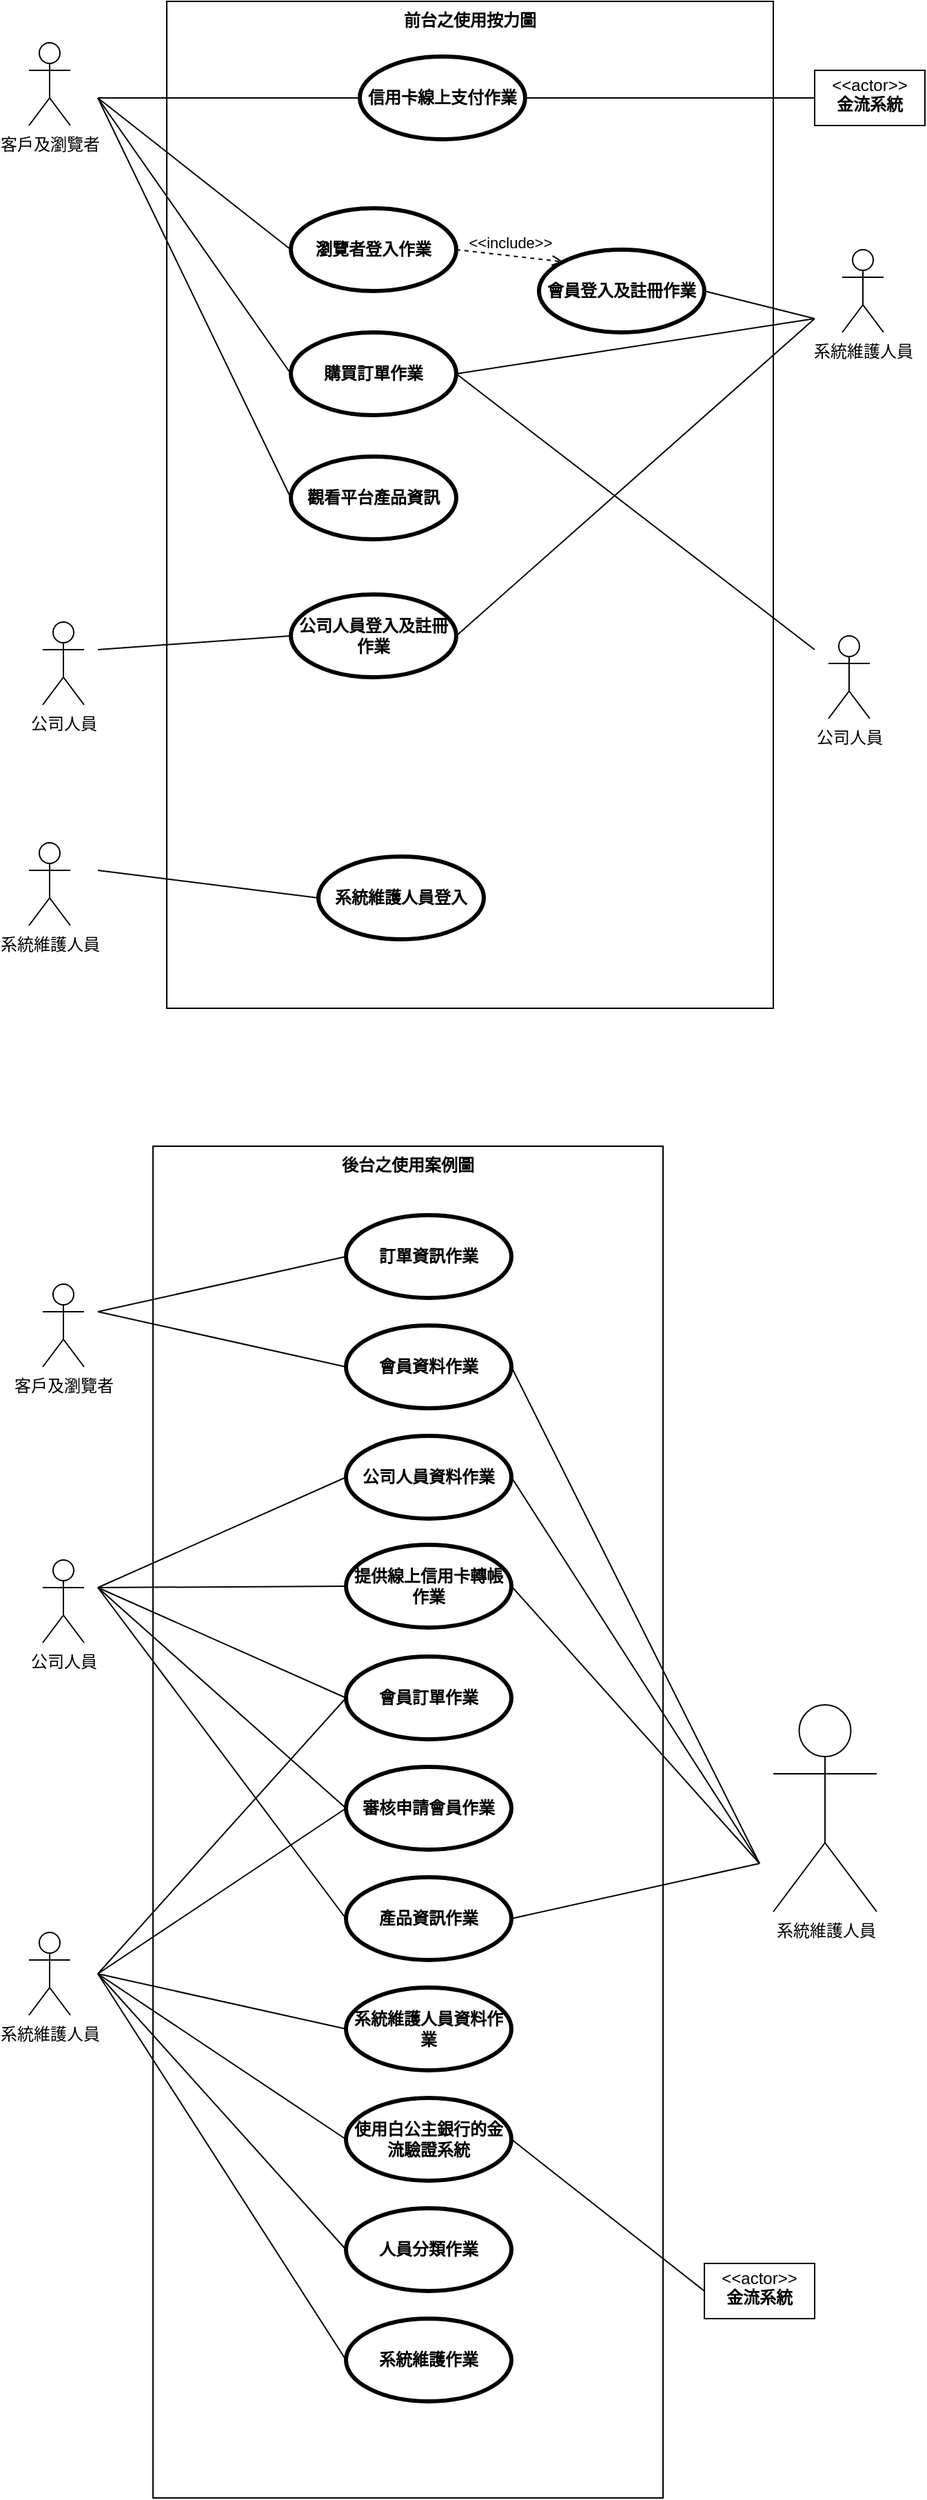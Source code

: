 <mxfile version="17.4.5" type="device" pages="3"><diagram id="V7DGzK6TTjDBdNX_tZ4m" name="(b) 小題"><mxGraphModel dx="1422" dy="794" grid="1" gridSize="10" guides="1" tooltips="1" connect="1" arrows="1" fold="1" page="1" pageScale="1" pageWidth="827" pageHeight="1169" math="0" shadow="0"><root><mxCell id="0"/><mxCell id="1" parent="0"/><mxCell id="CD5e-Ixnv67uWdpKU6S7-69" value="後台之使用案例圖" style="shape=rect;html=1;verticalAlign=top;fontStyle=1;whiteSpace=wrap;align=center;" parent="1" vertex="1"><mxGeometry x="160" y="880" width="370" height="980" as="geometry"/></mxCell><mxCell id="CD5e-Ixnv67uWdpKU6S7-31" value="前台之使用按力圖" style="shape=rect;html=1;verticalAlign=top;fontStyle=1;whiteSpace=wrap;align=center;" parent="1" vertex="1"><mxGeometry x="170" y="50" width="440" height="730" as="geometry"/></mxCell><mxCell id="CD5e-Ixnv67uWdpKU6S7-1" value="客戶及瀏覽者" style="shape=umlActor;html=1;verticalLabelPosition=bottom;verticalAlign=top;align=center;" parent="1" vertex="1"><mxGeometry x="70" y="80" width="30" height="60" as="geometry"/></mxCell><mxCell id="CD5e-Ixnv67uWdpKU6S7-3" value="公司人員" style="shape=umlActor;html=1;verticalLabelPosition=bottom;verticalAlign=top;align=center;" parent="1" vertex="1"><mxGeometry x="80" y="500" width="30" height="60" as="geometry"/></mxCell><mxCell id="CD5e-Ixnv67uWdpKU6S7-4" value="系統維護人員" style="shape=umlActor;html=1;verticalLabelPosition=bottom;verticalAlign=top;align=center;" parent="1" vertex="1"><mxGeometry x="70" y="660" width="30" height="60" as="geometry"/></mxCell><mxCell id="CD5e-Ixnv67uWdpKU6S7-6" value="瀏覽者登入作業" style="shape=ellipse;html=1;strokeWidth=3;fontStyle=1;whiteSpace=wrap;align=center;perimeter=ellipsePerimeter;" parent="1" vertex="1"><mxGeometry x="260" y="200" width="120" height="60" as="geometry"/></mxCell><mxCell id="CD5e-Ixnv67uWdpKU6S7-9" value="會員登入及註冊作業" style="shape=ellipse;html=1;strokeWidth=3;fontStyle=1;whiteSpace=wrap;align=center;perimeter=ellipsePerimeter;" parent="1" vertex="1"><mxGeometry x="440" y="230" width="120" height="60" as="geometry"/></mxCell><mxCell id="CD5e-Ixnv67uWdpKU6S7-10" value="觀看平台產品資訊" style="shape=ellipse;html=1;strokeWidth=3;fontStyle=1;whiteSpace=wrap;align=center;perimeter=ellipsePerimeter;" parent="1" vertex="1"><mxGeometry x="260" y="380" width="120" height="60" as="geometry"/></mxCell><mxCell id="CD5e-Ixnv67uWdpKU6S7-11" value="購買訂單作業" style="shape=ellipse;html=1;strokeWidth=3;fontStyle=1;whiteSpace=wrap;align=center;perimeter=ellipsePerimeter;" parent="1" vertex="1"><mxGeometry x="260" y="290" width="120" height="60" as="geometry"/></mxCell><mxCell id="CD5e-Ixnv67uWdpKU6S7-12" value="信用卡線上支付作業" style="shape=ellipse;html=1;strokeWidth=3;fontStyle=1;whiteSpace=wrap;align=center;perimeter=ellipsePerimeter;" parent="1" vertex="1"><mxGeometry x="310" y="90" width="120" height="60" as="geometry"/></mxCell><mxCell id="CD5e-Ixnv67uWdpKU6S7-13" value="公司人員登入及註冊作業" style="shape=ellipse;html=1;strokeWidth=3;fontStyle=1;whiteSpace=wrap;align=center;perimeter=ellipsePerimeter;" parent="1" vertex="1"><mxGeometry x="260" y="480" width="120" height="60" as="geometry"/></mxCell><mxCell id="CD5e-Ixnv67uWdpKU6S7-14" value="系統維護人員登入" style="shape=ellipse;html=1;strokeWidth=3;fontStyle=1;whiteSpace=wrap;align=center;perimeter=ellipsePerimeter;" parent="1" vertex="1"><mxGeometry x="280" y="670" width="120" height="60" as="geometry"/></mxCell><mxCell id="CD5e-Ixnv67uWdpKU6S7-15" value="系統維護人員" style="shape=umlActor;html=1;verticalLabelPosition=bottom;verticalAlign=top;align=center;" parent="1" vertex="1"><mxGeometry x="660" y="230" width="30" height="60" as="geometry"/></mxCell><mxCell id="CD5e-Ixnv67uWdpKU6S7-16" value="&lt;p style=&quot;margin: 0px ; margin-top: 4px ; text-align: center&quot;&gt;&amp;lt;&amp;lt;actor&amp;gt;&amp;gt;&lt;br&gt;&lt;b&gt;金流系統&lt;/b&gt;&lt;/p&gt;" style="shape=rect;html=1;overflow=fill;html=1;whiteSpace=wrap;align=center;" parent="1" vertex="1"><mxGeometry x="640" y="100" width="80" height="40" as="geometry"/></mxCell><mxCell id="CD5e-Ixnv67uWdpKU6S7-17" value="" style="edgeStyle=none;html=1;endArrow=none;verticalAlign=bottom;rounded=0;entryX=0;entryY=0.5;entryDx=0;entryDy=0;" parent="1" target="CD5e-Ixnv67uWdpKU6S7-12" edge="1"><mxGeometry width="160" relative="1" as="geometry"><mxPoint x="120" y="120" as="sourcePoint"/><mxPoint x="650" y="330" as="targetPoint"/></mxGeometry></mxCell><mxCell id="CD5e-Ixnv67uWdpKU6S7-18" value="" style="edgeStyle=none;html=1;endArrow=none;verticalAlign=bottom;rounded=0;entryX=0;entryY=0.5;entryDx=0;entryDy=0;" parent="1" target="CD5e-Ixnv67uWdpKU6S7-6" edge="1"><mxGeometry width="160" relative="1" as="geometry"><mxPoint x="120" y="120" as="sourcePoint"/><mxPoint x="650" y="430" as="targetPoint"/></mxGeometry></mxCell><mxCell id="CD5e-Ixnv67uWdpKU6S7-19" value="&amp;lt;&amp;lt;include&amp;gt;&amp;gt;" style="edgeStyle=none;html=1;endArrow=open;verticalAlign=bottom;dashed=1;labelBackgroundColor=none;rounded=0;exitX=1;exitY=0.5;exitDx=0;exitDy=0;entryX=0;entryY=0;entryDx=0;entryDy=0;" parent="1" source="CD5e-Ixnv67uWdpKU6S7-6" target="CD5e-Ixnv67uWdpKU6S7-9" edge="1"><mxGeometry width="160" relative="1" as="geometry"><mxPoint x="490" y="430" as="sourcePoint"/><mxPoint x="650" y="430" as="targetPoint"/></mxGeometry></mxCell><mxCell id="CD5e-Ixnv67uWdpKU6S7-20" value="" style="edgeStyle=none;html=1;endArrow=none;verticalAlign=bottom;rounded=0;entryX=0;entryY=0.5;entryDx=0;entryDy=0;" parent="1" target="CD5e-Ixnv67uWdpKU6S7-11" edge="1"><mxGeometry width="160" relative="1" as="geometry"><mxPoint x="120" y="120" as="sourcePoint"/><mxPoint x="650" y="430" as="targetPoint"/></mxGeometry></mxCell><mxCell id="CD5e-Ixnv67uWdpKU6S7-21" value="" style="edgeStyle=none;html=1;endArrow=none;verticalAlign=bottom;rounded=0;entryX=0;entryY=0.5;entryDx=0;entryDy=0;" parent="1" target="CD5e-Ixnv67uWdpKU6S7-10" edge="1"><mxGeometry width="160" relative="1" as="geometry"><mxPoint x="120" y="120" as="sourcePoint"/><mxPoint x="650" y="430" as="targetPoint"/></mxGeometry></mxCell><mxCell id="CD5e-Ixnv67uWdpKU6S7-22" value="公司人員" style="shape=umlActor;html=1;verticalLabelPosition=bottom;verticalAlign=top;align=center;" parent="1" vertex="1"><mxGeometry x="650" y="510" width="30" height="60" as="geometry"/></mxCell><mxCell id="CD5e-Ixnv67uWdpKU6S7-25" value="" style="edgeStyle=none;html=1;endArrow=none;verticalAlign=bottom;rounded=0;exitX=1;exitY=0.5;exitDx=0;exitDy=0;entryX=0;entryY=0.5;entryDx=0;entryDy=0;" parent="1" source="CD5e-Ixnv67uWdpKU6S7-12" target="CD5e-Ixnv67uWdpKU6S7-16" edge="1"><mxGeometry width="160" relative="1" as="geometry"><mxPoint x="490" y="430" as="sourcePoint"/><mxPoint x="650" y="430" as="targetPoint"/></mxGeometry></mxCell><mxCell id="CD5e-Ixnv67uWdpKU6S7-26" value="" style="edgeStyle=none;html=1;endArrow=none;verticalAlign=bottom;rounded=0;entryX=0;entryY=0.5;entryDx=0;entryDy=0;" parent="1" target="CD5e-Ixnv67uWdpKU6S7-13" edge="1"><mxGeometry width="160" relative="1" as="geometry"><mxPoint x="120" y="520" as="sourcePoint"/><mxPoint x="650" y="430" as="targetPoint"/></mxGeometry></mxCell><mxCell id="CD5e-Ixnv67uWdpKU6S7-27" value="" style="edgeStyle=none;html=1;endArrow=none;verticalAlign=bottom;rounded=0;exitX=1;exitY=0.5;exitDx=0;exitDy=0;" parent="1" source="CD5e-Ixnv67uWdpKU6S7-13" edge="1"><mxGeometry width="160" relative="1" as="geometry"><mxPoint x="490" y="430" as="sourcePoint"/><mxPoint x="640" y="280" as="targetPoint"/></mxGeometry></mxCell><mxCell id="CD5e-Ixnv67uWdpKU6S7-29" value="" style="edgeStyle=none;html=1;endArrow=none;verticalAlign=bottom;rounded=0;entryX=0;entryY=0.5;entryDx=0;entryDy=0;" parent="1" target="CD5e-Ixnv67uWdpKU6S7-14" edge="1"><mxGeometry width="160" relative="1" as="geometry"><mxPoint x="120" y="680" as="sourcePoint"/><mxPoint x="650" y="430" as="targetPoint"/></mxGeometry></mxCell><mxCell id="CD5e-Ixnv67uWdpKU6S7-30" value="" style="edgeStyle=none;html=1;endArrow=none;verticalAlign=bottom;rounded=0;exitX=1;exitY=0.5;exitDx=0;exitDy=0;" parent="1" source="CD5e-Ixnv67uWdpKU6S7-9" edge="1"><mxGeometry width="160" relative="1" as="geometry"><mxPoint x="490" y="430" as="sourcePoint"/><mxPoint x="640" y="280" as="targetPoint"/></mxGeometry></mxCell><mxCell id="CD5e-Ixnv67uWdpKU6S7-32" value="" style="edgeStyle=none;html=1;endArrow=none;verticalAlign=bottom;rounded=0;exitX=1;exitY=0.5;exitDx=0;exitDy=0;" parent="1" source="CD5e-Ixnv67uWdpKU6S7-11" edge="1"><mxGeometry width="160" relative="1" as="geometry"><mxPoint x="490" y="530" as="sourcePoint"/><mxPoint x="640" y="520" as="targetPoint"/></mxGeometry></mxCell><mxCell id="CD5e-Ixnv67uWdpKU6S7-33" value="" style="edgeStyle=none;html=1;endArrow=none;verticalAlign=bottom;rounded=0;exitX=1;exitY=0.5;exitDx=0;exitDy=0;" parent="1" source="CD5e-Ixnv67uWdpKU6S7-11" edge="1"><mxGeometry width="160" relative="1" as="geometry"><mxPoint x="490" y="530" as="sourcePoint"/><mxPoint x="640" y="280" as="targetPoint"/></mxGeometry></mxCell><mxCell id="CD5e-Ixnv67uWdpKU6S7-34" value="會員資料作業" style="shape=ellipse;html=1;strokeWidth=3;fontStyle=1;whiteSpace=wrap;align=center;perimeter=ellipsePerimeter;" parent="1" vertex="1"><mxGeometry x="300" y="1010" width="120" height="60" as="geometry"/></mxCell><mxCell id="CD5e-Ixnv67uWdpKU6S7-35" value="公司人員資料作業" style="shape=ellipse;html=1;strokeWidth=3;fontStyle=1;whiteSpace=wrap;align=center;perimeter=ellipsePerimeter;" parent="1" vertex="1"><mxGeometry x="300" y="1090" width="120" height="60" as="geometry"/></mxCell><mxCell id="CD5e-Ixnv67uWdpKU6S7-36" value="審核申請會員作業" style="shape=ellipse;html=1;strokeWidth=3;fontStyle=1;whiteSpace=wrap;align=center;perimeter=ellipsePerimeter;" parent="1" vertex="1"><mxGeometry x="300" y="1330" width="120" height="60" as="geometry"/></mxCell><mxCell id="CD5e-Ixnv67uWdpKU6S7-37" value="訂單資訊作業" style="shape=ellipse;html=1;strokeWidth=3;fontStyle=1;whiteSpace=wrap;align=center;perimeter=ellipsePerimeter;" parent="1" vertex="1"><mxGeometry x="300" y="930" width="120" height="60" as="geometry"/></mxCell><mxCell id="CD5e-Ixnv67uWdpKU6S7-38" value="提供線上信用卡轉帳作業" style="shape=ellipse;html=1;strokeWidth=3;fontStyle=1;whiteSpace=wrap;align=center;perimeter=ellipsePerimeter;" parent="1" vertex="1"><mxGeometry x="300" y="1169" width="120" height="60" as="geometry"/></mxCell><mxCell id="CD5e-Ixnv67uWdpKU6S7-39" value="產品資訊作業" style="shape=ellipse;html=1;strokeWidth=3;fontStyle=1;whiteSpace=wrap;align=center;perimeter=ellipsePerimeter;" parent="1" vertex="1"><mxGeometry x="300" y="1410" width="120" height="60" as="geometry"/></mxCell><mxCell id="CD5e-Ixnv67uWdpKU6S7-40" value="系統維護人員資料作業" style="shape=ellipse;html=1;strokeWidth=3;fontStyle=1;whiteSpace=wrap;align=center;perimeter=ellipsePerimeter;" parent="1" vertex="1"><mxGeometry x="300" y="1490" width="120" height="60" as="geometry"/></mxCell><mxCell id="CD5e-Ixnv67uWdpKU6S7-41" value="會員訂單作業" style="shape=ellipse;html=1;strokeWidth=3;fontStyle=1;whiteSpace=wrap;align=center;perimeter=ellipsePerimeter;" parent="1" vertex="1"><mxGeometry x="300" y="1250" width="120" height="60" as="geometry"/></mxCell><mxCell id="CD5e-Ixnv67uWdpKU6S7-42" value="系統維護作業" style="shape=ellipse;html=1;strokeWidth=3;fontStyle=1;whiteSpace=wrap;align=center;perimeter=ellipsePerimeter;" parent="1" vertex="1"><mxGeometry x="300" y="1730" width="120" height="60" as="geometry"/></mxCell><mxCell id="CD5e-Ixnv67uWdpKU6S7-43" value="人員分類作業" style="shape=ellipse;html=1;strokeWidth=3;fontStyle=1;whiteSpace=wrap;align=center;perimeter=ellipsePerimeter;" parent="1" vertex="1"><mxGeometry x="300" y="1650" width="120" height="60" as="geometry"/></mxCell><mxCell id="CD5e-Ixnv67uWdpKU6S7-44" value="使用白公主銀行的金流驗證系統" style="shape=ellipse;html=1;strokeWidth=3;fontStyle=1;whiteSpace=wrap;align=center;perimeter=ellipsePerimeter;" parent="1" vertex="1"><mxGeometry x="300" y="1570" width="120" height="60" as="geometry"/></mxCell><mxCell id="CD5e-Ixnv67uWdpKU6S7-45" value="客戶及瀏覽者" style="shape=umlActor;html=1;verticalLabelPosition=bottom;verticalAlign=top;align=center;" parent="1" vertex="1"><mxGeometry x="80" y="980" width="30" height="60" as="geometry"/></mxCell><mxCell id="CD5e-Ixnv67uWdpKU6S7-46" value="公司人員" style="shape=umlActor;html=1;verticalLabelPosition=bottom;verticalAlign=top;align=center;" parent="1" vertex="1"><mxGeometry x="80" y="1180" width="30" height="60" as="geometry"/></mxCell><mxCell id="CD5e-Ixnv67uWdpKU6S7-47" value="系統維護人員" style="shape=umlActor;html=1;verticalLabelPosition=bottom;verticalAlign=top;align=center;" parent="1" vertex="1"><mxGeometry x="70" y="1450" width="30" height="60" as="geometry"/></mxCell><mxCell id="CD5e-Ixnv67uWdpKU6S7-49" value="系統維護人員" style="shape=umlActor;html=1;verticalLabelPosition=bottom;verticalAlign=top;align=center;" parent="1" vertex="1"><mxGeometry x="610" y="1285" width="75" height="150" as="geometry"/></mxCell><mxCell id="CD5e-Ixnv67uWdpKU6S7-50" value="&lt;p style=&quot;margin: 0px ; margin-top: 4px ; text-align: center&quot;&gt;&amp;lt;&amp;lt;actor&amp;gt;&amp;gt;&lt;br&gt;&lt;b&gt;金流系統&lt;/b&gt;&lt;/p&gt;" style="shape=rect;html=1;overflow=fill;html=1;whiteSpace=wrap;align=center;" parent="1" vertex="1"><mxGeometry x="560" y="1690" width="80" height="40" as="geometry"/></mxCell><mxCell id="CD5e-Ixnv67uWdpKU6S7-51" value="" style="edgeStyle=none;html=1;endArrow=none;verticalAlign=bottom;rounded=0;entryX=0;entryY=0.5;entryDx=0;entryDy=0;" parent="1" target="CD5e-Ixnv67uWdpKU6S7-42" edge="1"><mxGeometry width="160" relative="1" as="geometry"><mxPoint x="120" y="1480" as="sourcePoint"/><mxPoint x="430" y="1430" as="targetPoint"/></mxGeometry></mxCell><mxCell id="CD5e-Ixnv67uWdpKU6S7-52" value="" style="edgeStyle=none;html=1;endArrow=none;verticalAlign=bottom;rounded=0;exitX=1;exitY=0.5;exitDx=0;exitDy=0;entryX=0;entryY=0.5;entryDx=0;entryDy=0;" parent="1" source="CD5e-Ixnv67uWdpKU6S7-44" target="CD5e-Ixnv67uWdpKU6S7-50" edge="1"><mxGeometry width="160" relative="1" as="geometry"><mxPoint x="270" y="1430" as="sourcePoint"/><mxPoint x="430" y="1430" as="targetPoint"/></mxGeometry></mxCell><mxCell id="CD5e-Ixnv67uWdpKU6S7-53" value="" style="edgeStyle=none;html=1;endArrow=none;verticalAlign=bottom;rounded=0;entryX=0;entryY=0.5;entryDx=0;entryDy=0;" parent="1" target="CD5e-Ixnv67uWdpKU6S7-43" edge="1"><mxGeometry width="160" relative="1" as="geometry"><mxPoint x="120" y="1480" as="sourcePoint"/><mxPoint x="430" y="1430" as="targetPoint"/></mxGeometry></mxCell><mxCell id="CD5e-Ixnv67uWdpKU6S7-54" value="" style="edgeStyle=none;html=1;endArrow=none;verticalAlign=bottom;rounded=0;entryX=0;entryY=0.5;entryDx=0;entryDy=0;" parent="1" target="CD5e-Ixnv67uWdpKU6S7-44" edge="1"><mxGeometry width="160" relative="1" as="geometry"><mxPoint x="120" y="1480" as="sourcePoint"/><mxPoint x="430" y="1430" as="targetPoint"/></mxGeometry></mxCell><mxCell id="CD5e-Ixnv67uWdpKU6S7-55" value="" style="edgeStyle=none;html=1;endArrow=none;verticalAlign=bottom;rounded=0;entryX=0;entryY=0.5;entryDx=0;entryDy=0;" parent="1" target="CD5e-Ixnv67uWdpKU6S7-40" edge="1"><mxGeometry width="160" relative="1" as="geometry"><mxPoint x="120" y="1480" as="sourcePoint"/><mxPoint x="430" y="1430" as="targetPoint"/></mxGeometry></mxCell><mxCell id="CD5e-Ixnv67uWdpKU6S7-56" value="" style="edgeStyle=none;html=1;endArrow=none;verticalAlign=bottom;rounded=0;entryX=0;entryY=0.5;entryDx=0;entryDy=0;" parent="1" target="CD5e-Ixnv67uWdpKU6S7-39" edge="1"><mxGeometry width="160" relative="1" as="geometry"><mxPoint x="120" y="1200" as="sourcePoint"/><mxPoint x="430" y="1330" as="targetPoint"/></mxGeometry></mxCell><mxCell id="CD5e-Ixnv67uWdpKU6S7-57" value="" style="edgeStyle=none;html=1;endArrow=none;verticalAlign=bottom;rounded=0;exitX=1;exitY=0.5;exitDx=0;exitDy=0;" parent="1" source="CD5e-Ixnv67uWdpKU6S7-39" edge="1"><mxGeometry width="160" relative="1" as="geometry"><mxPoint x="270" y="1330" as="sourcePoint"/><mxPoint x="600" y="1400" as="targetPoint"/></mxGeometry></mxCell><mxCell id="CD5e-Ixnv67uWdpKU6S7-58" value="" style="edgeStyle=none;html=1;endArrow=none;verticalAlign=bottom;rounded=0;entryX=0;entryY=0.5;entryDx=0;entryDy=0;" parent="1" target="CD5e-Ixnv67uWdpKU6S7-37" edge="1"><mxGeometry width="160" relative="1" as="geometry"><mxPoint x="120" y="1000" as="sourcePoint"/><mxPoint x="430" y="1230" as="targetPoint"/></mxGeometry></mxCell><mxCell id="CD5e-Ixnv67uWdpKU6S7-59" value="" style="edgeStyle=none;html=1;endArrow=none;verticalAlign=bottom;rounded=0;entryX=0;entryY=0.5;entryDx=0;entryDy=0;" parent="1" target="CD5e-Ixnv67uWdpKU6S7-34" edge="1"><mxGeometry width="160" relative="1" as="geometry"><mxPoint x="120" y="1000" as="sourcePoint"/><mxPoint x="430" y="1230" as="targetPoint"/></mxGeometry></mxCell><mxCell id="CD5e-Ixnv67uWdpKU6S7-60" value="" style="edgeStyle=none;html=1;endArrow=none;verticalAlign=bottom;rounded=0;exitX=1;exitY=0.5;exitDx=0;exitDy=0;" parent="1" source="CD5e-Ixnv67uWdpKU6S7-34" edge="1"><mxGeometry width="160" relative="1" as="geometry"><mxPoint x="270" y="1230" as="sourcePoint"/><mxPoint x="600" y="1400" as="targetPoint"/></mxGeometry></mxCell><mxCell id="CD5e-Ixnv67uWdpKU6S7-61" value="" style="edgeStyle=none;html=1;endArrow=none;verticalAlign=bottom;rounded=0;entryX=0;entryY=0.5;entryDx=0;entryDy=0;" parent="1" target="CD5e-Ixnv67uWdpKU6S7-35" edge="1"><mxGeometry width="160" relative="1" as="geometry"><mxPoint x="120" y="1200" as="sourcePoint"/><mxPoint x="430" y="1230" as="targetPoint"/></mxGeometry></mxCell><mxCell id="CD5e-Ixnv67uWdpKU6S7-62" value="" style="edgeStyle=none;html=1;endArrow=none;verticalAlign=bottom;rounded=0;exitX=1;exitY=0.5;exitDx=0;exitDy=0;" parent="1" source="CD5e-Ixnv67uWdpKU6S7-35" edge="1"><mxGeometry width="160" relative="1" as="geometry"><mxPoint x="270" y="1230" as="sourcePoint"/><mxPoint x="600" y="1400" as="targetPoint"/></mxGeometry></mxCell><mxCell id="CD5e-Ixnv67uWdpKU6S7-63" value="" style="edgeStyle=none;html=1;endArrow=none;verticalAlign=bottom;rounded=0;entryX=0;entryY=0.5;entryDx=0;entryDy=0;" parent="1" target="CD5e-Ixnv67uWdpKU6S7-38" edge="1"><mxGeometry width="160" relative="1" as="geometry"><mxPoint x="120" y="1200" as="sourcePoint"/><mxPoint x="430" y="1330" as="targetPoint"/></mxGeometry></mxCell><mxCell id="CD5e-Ixnv67uWdpKU6S7-64" value="" style="edgeStyle=none;html=1;endArrow=none;verticalAlign=bottom;rounded=0;exitX=1;exitY=0.5;exitDx=0;exitDy=0;" parent="1" source="CD5e-Ixnv67uWdpKU6S7-38" edge="1"><mxGeometry width="160" relative="1" as="geometry"><mxPoint x="270" y="1330" as="sourcePoint"/><mxPoint x="600" y="1400" as="targetPoint"/></mxGeometry></mxCell><mxCell id="CD5e-Ixnv67uWdpKU6S7-65" value="" style="edgeStyle=none;html=1;endArrow=none;verticalAlign=bottom;rounded=0;entryX=0;entryY=0.5;entryDx=0;entryDy=0;" parent="1" target="CD5e-Ixnv67uWdpKU6S7-41" edge="1"><mxGeometry width="160" relative="1" as="geometry"><mxPoint x="120" y="1200" as="sourcePoint"/><mxPoint x="430" y="1330" as="targetPoint"/></mxGeometry></mxCell><mxCell id="CD5e-Ixnv67uWdpKU6S7-66" value="" style="edgeStyle=none;html=1;endArrow=none;verticalAlign=bottom;rounded=0;exitX=0;exitY=0.5;exitDx=0;exitDy=0;" parent="1" source="CD5e-Ixnv67uWdpKU6S7-41" edge="1"><mxGeometry width="160" relative="1" as="geometry"><mxPoint x="270" y="1330" as="sourcePoint"/><mxPoint x="120" y="1480" as="targetPoint"/></mxGeometry></mxCell><mxCell id="CD5e-Ixnv67uWdpKU6S7-67" value="" style="edgeStyle=none;html=1;endArrow=none;verticalAlign=bottom;rounded=0;exitX=0;exitY=0.5;exitDx=0;exitDy=0;" parent="1" source="CD5e-Ixnv67uWdpKU6S7-36" edge="1"><mxGeometry width="160" relative="1" as="geometry"><mxPoint x="270" y="1330" as="sourcePoint"/><mxPoint x="120" y="1480" as="targetPoint"/></mxGeometry></mxCell><mxCell id="CD5e-Ixnv67uWdpKU6S7-68" value="" style="edgeStyle=none;html=1;endArrow=none;verticalAlign=bottom;rounded=0;entryX=0;entryY=0.5;entryDx=0;entryDy=0;" parent="1" target="CD5e-Ixnv67uWdpKU6S7-36" edge="1"><mxGeometry width="160" relative="1" as="geometry"><mxPoint x="120" y="1200" as="sourcePoint"/><mxPoint x="430" y="1330" as="targetPoint"/></mxGeometry></mxCell></root></mxGraphModel></diagram><diagram id="BZPio_Jj3uGKRLuExNS9" name="(d) 小題"><mxGraphModel dx="1808" dy="1717" grid="1" gridSize="10" guides="1" tooltips="1" connect="1" arrows="1" fold="1" page="1" pageScale="1" pageWidth="827" pageHeight="1169" math="0" shadow="0"><root><mxCell id="Udvxj7O8KsXDByOM07qp-0"/><mxCell id="Udvxj7O8KsXDByOM07qp-1" parent="Udvxj7O8KsXDByOM07qp-0"/><mxCell id="uRkBDUaLVMIquWv1xO0v-0" value="前台" style="swimlane;fontStyle=1;align=center;verticalAlign=top;childLayout=stackLayout;horizontal=1;startSize=26;horizontalStack=0;resizeParent=1;resizeParentMax=0;resizeLast=0;collapsible=1;marginBottom=0;" parent="Udvxj7O8KsXDByOM07qp-1" vertex="1"><mxGeometry x="-200" y="-874" width="160" height="86" as="geometry"/></mxCell><mxCell id="uRkBDUaLVMIquWv1xO0v-1" value="觀看產品資訊" style="text;strokeColor=none;fillColor=none;align=left;verticalAlign=top;spacingLeft=4;spacingRight=4;overflow=hidden;rotatable=0;points=[[0,0.5],[1,0.5]];portConstraint=eastwest;" parent="uRkBDUaLVMIquWv1xO0v-0" vertex="1"><mxGeometry y="26" width="160" height="26" as="geometry"/></mxCell><mxCell id="uRkBDUaLVMIquWv1xO0v-2" value="" style="line;strokeWidth=1;fillColor=none;align=left;verticalAlign=middle;spacingTop=-1;spacingLeft=3;spacingRight=3;rotatable=0;labelPosition=right;points=[];portConstraint=eastwest;" parent="uRkBDUaLVMIquWv1xO0v-0" vertex="1"><mxGeometry y="52" width="160" height="8" as="geometry"/></mxCell><mxCell id="uRkBDUaLVMIquWv1xO0v-3" value="+ method(type): type" style="text;strokeColor=none;fillColor=none;align=left;verticalAlign=top;spacingLeft=4;spacingRight=4;overflow=hidden;rotatable=0;points=[[0,0.5],[1,0.5]];portConstraint=eastwest;" parent="uRkBDUaLVMIquWv1xO0v-0" vertex="1"><mxGeometry y="60" width="160" height="26" as="geometry"/></mxCell><mxCell id="uRkBDUaLVMIquWv1xO0v-4" value="後台" style="swimlane;fontStyle=1;align=center;verticalAlign=top;childLayout=stackLayout;horizontal=1;startSize=26;horizontalStack=0;resizeParent=1;resizeParentMax=0;resizeLast=0;collapsible=1;marginBottom=0;" parent="Udvxj7O8KsXDByOM07qp-1" vertex="1"><mxGeometry x="100" y="-874" width="160" height="138" as="geometry"/></mxCell><mxCell id="uRkBDUaLVMIquWv1xO0v-5" value="訂單管理" style="text;strokeColor=none;fillColor=none;align=left;verticalAlign=top;spacingLeft=4;spacingRight=4;overflow=hidden;rotatable=0;points=[[0,0.5],[1,0.5]];portConstraint=eastwest;" parent="uRkBDUaLVMIquWv1xO0v-4" vertex="1"><mxGeometry y="26" width="160" height="26" as="geometry"/></mxCell><mxCell id="uRkBDUaLVMIquWv1xO0v-6" value="" style="line;strokeWidth=1;fillColor=none;align=left;verticalAlign=middle;spacingTop=-1;spacingLeft=3;spacingRight=3;rotatable=0;labelPosition=right;points=[];portConstraint=eastwest;" parent="uRkBDUaLVMIquWv1xO0v-4" vertex="1"><mxGeometry y="52" width="160" height="8" as="geometry"/></mxCell><mxCell id="uRkBDUaLVMIquWv1xO0v-7" value="審核前台登記註冊人員" style="text;strokeColor=none;fillColor=none;align=left;verticalAlign=top;spacingLeft=4;spacingRight=4;overflow=hidden;rotatable=0;points=[[0,0.5],[1,0.5]];portConstraint=eastwest;" parent="uRkBDUaLVMIquWv1xO0v-4" vertex="1"><mxGeometry y="60" width="160" height="26" as="geometry"/></mxCell><mxCell id="l47-ij7cPpNp1KcWW79b-2" value="訂單狀態" style="text;align=left;verticalAlign=top;spacingLeft=4;spacingRight=4;overflow=hidden;rotatable=0;points=[[0,0.5],[1,0.5]];portConstraint=eastwest;strokeColor=default;" vertex="1" parent="uRkBDUaLVMIquWv1xO0v-4"><mxGeometry y="86" width="160" height="26" as="geometry"/></mxCell><mxCell id="l47-ij7cPpNp1KcWW79b-5" value="產品資訊" style="text;align=left;verticalAlign=top;spacingLeft=4;spacingRight=4;overflow=hidden;rotatable=0;points=[[0,0.5],[1,0.5]];portConstraint=eastwest;strokeColor=default;" vertex="1" parent="uRkBDUaLVMIquWv1xO0v-4"><mxGeometry y="112" width="160" height="26" as="geometry"/></mxCell><mxCell id="uRkBDUaLVMIquWv1xO0v-12" value="瀏覽者" style="html=1;" parent="Udvxj7O8KsXDByOM07qp-1" vertex="1"><mxGeometry x="-240" y="-720" width="110" height="50" as="geometry"/></mxCell><mxCell id="uRkBDUaLVMIquWv1xO0v-13" value="客戶" style="html=1;" parent="Udvxj7O8KsXDByOM07qp-1" vertex="1"><mxGeometry x="-100" y="-720" width="110" height="50" as="geometry"/></mxCell><mxCell id="uRkBDUaLVMIquWv1xO0v-14" value="公司人員" style="html=1;" parent="Udvxj7O8KsXDByOM07qp-1" vertex="1"><mxGeometry x="45" y="-680" width="110" height="50" as="geometry"/></mxCell><mxCell id="uRkBDUaLVMIquWv1xO0v-15" value="系統維護人員" style="html=1;" parent="Udvxj7O8KsXDByOM07qp-1" vertex="1"><mxGeometry x="220" y="-680" width="110" height="50" as="geometry"/></mxCell><mxCell id="uRkBDUaLVMIquWv1xO0v-18" value="金流驗證系統" style="html=1;" parent="Udvxj7O8KsXDByOM07qp-1" vertex="1"><mxGeometry x="220" y="-340" width="110" height="50" as="geometry"/></mxCell><mxCell id="uRkBDUaLVMIquWv1xO0v-21" value="白公主銀行" style="html=1;" parent="Udvxj7O8KsXDByOM07qp-1" vertex="1"><mxGeometry x="220" y="-519" width="110" height="50" as="geometry"/></mxCell><mxCell id="uRkBDUaLVMIquWv1xO0v-22" value="霓薇公司" style="html=1;" parent="Udvxj7O8KsXDByOM07qp-1" vertex="1"><mxGeometry x="-40" y="-1169" width="110" height="50" as="geometry"/></mxCell><mxCell id="uRkBDUaLVMIquWv1xO0v-23" value="購買平台系統" style="html=1;" parent="Udvxj7O8KsXDByOM07qp-1" vertex="1"><mxGeometry x="-40" y="-1029" width="110" height="50" as="geometry"/></mxCell><mxCell id="l47-ij7cPpNp1KcWW79b-11" value="" style="endArrow=none;html=1;edgeStyle=orthogonalEdgeStyle;rounded=0;exitX=0.5;exitY=1;exitDx=0;exitDy=0;entryX=0.5;entryY=0;entryDx=0;entryDy=0;" edge="1" parent="Udvxj7O8KsXDByOM07qp-1" source="uRkBDUaLVMIquWv1xO0v-22" target="uRkBDUaLVMIquWv1xO0v-23"><mxGeometry relative="1" as="geometry"><mxPoint x="-90" y="-879" as="sourcePoint"/><mxPoint x="15" y="-869" as="targetPoint"/></mxGeometry></mxCell><mxCell id="l47-ij7cPpNp1KcWW79b-12" value="1" style="edgeLabel;resizable=0;html=1;align=left;verticalAlign=bottom;shadow=1;strokeColor=default;" connectable="0" vertex="1" parent="l47-ij7cPpNp1KcWW79b-11"><mxGeometry x="-1" relative="1" as="geometry"><mxPoint x="5" y="19" as="offset"/></mxGeometry></mxCell><mxCell id="l47-ij7cPpNp1KcWW79b-13" value="1" style="edgeLabel;resizable=0;html=1;align=right;verticalAlign=bottom;shadow=1;strokeColor=default;" connectable="0" vertex="1" parent="l47-ij7cPpNp1KcWW79b-11"><mxGeometry x="1" relative="1" as="geometry"/></mxCell><mxCell id="l47-ij7cPpNp1KcWW79b-14" value="" style="endArrow=none;html=1;rounded=0;exitX=0.5;exitY=0;exitDx=0;exitDy=0;" edge="1" parent="Udvxj7O8KsXDByOM07qp-1" source="uRkBDUaLVMIquWv1xO0v-0"><mxGeometry width="50" height="50" relative="1" as="geometry"><mxPoint x="130" y="-760" as="sourcePoint"/><mxPoint x="-120" y="-920" as="targetPoint"/></mxGeometry></mxCell><mxCell id="l47-ij7cPpNp1KcWW79b-15" value="" style="endArrow=none;html=1;rounded=0;exitX=0.5;exitY=0;exitDx=0;exitDy=0;" edge="1" parent="Udvxj7O8KsXDByOM07qp-1" source="uRkBDUaLVMIquWv1xO0v-4"><mxGeometry width="50" height="50" relative="1" as="geometry"><mxPoint x="130" y="-760" as="sourcePoint"/><mxPoint x="180" y="-920" as="targetPoint"/></mxGeometry></mxCell><mxCell id="l47-ij7cPpNp1KcWW79b-17" value="" style="endArrow=none;html=1;rounded=0;" edge="1" parent="Udvxj7O8KsXDByOM07qp-1"><mxGeometry width="50" height="50" relative="1" as="geometry"><mxPoint x="-120" y="-920" as="sourcePoint"/><mxPoint x="180" y="-920" as="targetPoint"/></mxGeometry></mxCell><mxCell id="l47-ij7cPpNp1KcWW79b-18" value="" style="endArrow=block;endSize=16;endFill=0;html=1;rounded=0;entryX=0.5;entryY=1;entryDx=0;entryDy=0;" edge="1" parent="Udvxj7O8KsXDByOM07qp-1" target="uRkBDUaLVMIquWv1xO0v-23"><mxGeometry width="160" relative="1" as="geometry"><mxPoint x="15" y="-920" as="sourcePoint"/><mxPoint x="230" y="-890" as="targetPoint"/></mxGeometry></mxCell><mxCell id="l47-ij7cPpNp1KcWW79b-19" value="" style="endArrow=none;html=1;rounded=0;exitX=0.5;exitY=0;exitDx=0;exitDy=0;" edge="1" parent="Udvxj7O8KsXDByOM07qp-1"><mxGeometry width="50" height="50" relative="1" as="geometry"><mxPoint x="-190" y="-720" as="sourcePoint"/><mxPoint x="-190" y="-750" as="targetPoint"/></mxGeometry></mxCell><mxCell id="l47-ij7cPpNp1KcWW79b-20" value="" style="endArrow=none;html=1;rounded=0;exitX=0.5;exitY=0;exitDx=0;exitDy=0;" edge="1" parent="Udvxj7O8KsXDByOM07qp-1"><mxGeometry width="50" height="50" relative="1" as="geometry"><mxPoint x="-40" y="-720" as="sourcePoint"/><mxPoint x="-40" y="-750" as="targetPoint"/></mxGeometry></mxCell><mxCell id="l47-ij7cPpNp1KcWW79b-21" value="" style="endArrow=none;html=1;rounded=0;" edge="1" parent="Udvxj7O8KsXDByOM07qp-1"><mxGeometry width="50" height="50" relative="1" as="geometry"><mxPoint x="-190" y="-750" as="sourcePoint"/><mxPoint x="-40" y="-750" as="targetPoint"/></mxGeometry></mxCell><mxCell id="l47-ij7cPpNp1KcWW79b-22" value="" style="endArrow=block;endSize=16;endFill=0;html=1;rounded=0;entryX=0.5;entryY=1;entryDx=0;entryDy=0;" edge="1" parent="Udvxj7O8KsXDByOM07qp-1"><mxGeometry width="160" relative="1" as="geometry"><mxPoint x="-125" y="-750" as="sourcePoint"/><mxPoint x="-125" y="-788" as="targetPoint"/></mxGeometry></mxCell><mxCell id="l47-ij7cPpNp1KcWW79b-23" value="" style="endArrow=none;html=1;rounded=0;" edge="1" parent="Udvxj7O8KsXDByOM07qp-1"><mxGeometry width="50" height="50" relative="1" as="geometry"><mxPoint x="99" y="-680" as="sourcePoint"/><mxPoint x="99.43" y="-700" as="targetPoint"/></mxGeometry></mxCell><mxCell id="l47-ij7cPpNp1KcWW79b-24" value="" style="endArrow=none;html=1;rounded=0;" edge="1" parent="Udvxj7O8KsXDByOM07qp-1"><mxGeometry width="50" height="50" relative="1" as="geometry"><mxPoint x="280" y="-680" as="sourcePoint"/><mxPoint x="280" y="-700" as="targetPoint"/></mxGeometry></mxCell><mxCell id="l47-ij7cPpNp1KcWW79b-25" value="" style="endArrow=none;html=1;rounded=0;" edge="1" parent="Udvxj7O8KsXDByOM07qp-1"><mxGeometry width="50" height="50" relative="1" as="geometry"><mxPoint x="100" y="-700" as="sourcePoint"/><mxPoint x="280" y="-700" as="targetPoint"/></mxGeometry></mxCell><mxCell id="l47-ij7cPpNp1KcWW79b-26" value="" style="endArrow=block;endSize=16;endFill=0;html=1;rounded=0;entryX=0.5;entryY=1;entryDx=0;entryDy=0;" edge="1" parent="Udvxj7O8KsXDByOM07qp-1"><mxGeometry width="160" relative="1" as="geometry"><mxPoint x="185" y="-700" as="sourcePoint"/><mxPoint x="185" y="-736" as="targetPoint"/></mxGeometry></mxCell><mxCell id="l47-ij7cPpNp1KcWW79b-43" value="" style="endArrow=none;html=1;edgeStyle=orthogonalEdgeStyle;rounded=0;exitX=0.5;exitY=1;exitDx=0;exitDy=0;entryX=0.5;entryY=0;entryDx=0;entryDy=0;" edge="1" parent="Udvxj7O8KsXDByOM07qp-1" source="uRkBDUaLVMIquWv1xO0v-14" target="uRkBDUaLVMIquWv1xO0v-21"><mxGeometry relative="1" as="geometry"><mxPoint x="-200" y="-540" as="sourcePoint"/><mxPoint x="-40" y="-540" as="targetPoint"/></mxGeometry></mxCell><mxCell id="l47-ij7cPpNp1KcWW79b-44" value="1" style="edgeLabel;resizable=0;html=1;align=left;verticalAlign=bottom;shadow=1;strokeColor=default;" connectable="0" vertex="1" parent="l47-ij7cPpNp1KcWW79b-43"><mxGeometry x="-1" relative="1" as="geometry"><mxPoint x="5" y="20" as="offset"/></mxGeometry></mxCell><mxCell id="l47-ij7cPpNp1KcWW79b-45" value="1" style="edgeLabel;resizable=0;html=1;align=right;verticalAlign=bottom;shadow=1;strokeColor=default;" connectable="0" vertex="1" parent="l47-ij7cPpNp1KcWW79b-43"><mxGeometry x="1" relative="1" as="geometry"/></mxCell><mxCell id="l47-ij7cPpNp1KcWW79b-50" value="合作" style="edgeLabel;html=1;align=center;verticalAlign=middle;resizable=0;points=[];" vertex="1" connectable="0" parent="l47-ij7cPpNp1KcWW79b-43"><mxGeometry x="-0.244" relative="1" as="geometry"><mxPoint as="offset"/></mxGeometry></mxCell><mxCell id="l47-ij7cPpNp1KcWW79b-46" value="" style="endArrow=none;html=1;edgeStyle=orthogonalEdgeStyle;rounded=0;exitX=0.5;exitY=1;exitDx=0;exitDy=0;entryX=0.5;entryY=0;entryDx=0;entryDy=0;" edge="1" parent="Udvxj7O8KsXDByOM07qp-1" source="uRkBDUaLVMIquWv1xO0v-21" target="uRkBDUaLVMIquWv1xO0v-18"><mxGeometry relative="1" as="geometry"><mxPoint x="-200" y="-540" as="sourcePoint"/><mxPoint x="-40" y="-540" as="targetPoint"/></mxGeometry></mxCell><mxCell id="l47-ij7cPpNp1KcWW79b-47" value="1" style="edgeLabel;resizable=0;html=1;align=left;verticalAlign=bottom;shadow=1;strokeColor=default;" connectable="0" vertex="1" parent="l47-ij7cPpNp1KcWW79b-46"><mxGeometry x="-1" relative="1" as="geometry"><mxPoint x="5" y="19" as="offset"/></mxGeometry></mxCell><mxCell id="l47-ij7cPpNp1KcWW79b-48" value="1" style="edgeLabel;resizable=0;html=1;align=right;verticalAlign=bottom;shadow=1;strokeColor=default;" connectable="0" vertex="1" parent="l47-ij7cPpNp1KcWW79b-46"><mxGeometry x="1" relative="1" as="geometry"/></mxCell><mxCell id="l47-ij7cPpNp1KcWW79b-49" value="提供" style="edgeLabel;html=1;align=center;verticalAlign=middle;resizable=0;points=[];" vertex="1" connectable="0" parent="l47-ij7cPpNp1KcWW79b-46"><mxGeometry x="-0.162" y="1" relative="1" as="geometry"><mxPoint as="offset"/></mxGeometry></mxCell><mxCell id="l47-ij7cPpNp1KcWW79b-52" value="申請會員" style="html=1;shadow=0;strokeColor=default;" vertex="1" parent="Udvxj7O8KsXDByOM07qp-1"><mxGeometry x="-175" y="-530" width="110" height="50" as="geometry"/></mxCell><mxCell id="l47-ij7cPpNp1KcWW79b-53" value="" style="endArrow=none;html=1;edgeStyle=orthogonalEdgeStyle;rounded=0;exitX=0.75;exitY=1;exitDx=0;exitDy=0;entryX=1;entryY=0.5;entryDx=0;entryDy=0;" edge="1" parent="Udvxj7O8KsXDByOM07qp-1" source="uRkBDUaLVMIquWv1xO0v-13" target="l47-ij7cPpNp1KcWW79b-52"><mxGeometry relative="1" as="geometry"><mxPoint x="-200" y="-540" as="sourcePoint"/><mxPoint x="-40" y="-540" as="targetPoint"/></mxGeometry></mxCell><mxCell id="l47-ij7cPpNp1KcWW79b-54" value="1..*" style="edgeLabel;resizable=0;html=1;align=left;verticalAlign=bottom;shadow=0;strokeColor=default;" connectable="0" vertex="1" parent="l47-ij7cPpNp1KcWW79b-53"><mxGeometry x="-1" relative="1" as="geometry"><mxPoint x="-42" y="20" as="offset"/></mxGeometry></mxCell><mxCell id="l47-ij7cPpNp1KcWW79b-55" value="1" style="edgeLabel;resizable=0;html=1;align=right;verticalAlign=bottom;shadow=0;strokeColor=default;" connectable="0" vertex="1" parent="l47-ij7cPpNp1KcWW79b-53"><mxGeometry x="1" relative="1" as="geometry"><mxPoint x="35" as="offset"/></mxGeometry></mxCell><mxCell id="l47-ij7cPpNp1KcWW79b-56" value="註冊" style="edgeLabel;html=1;align=center;verticalAlign=middle;resizable=0;points=[];" vertex="1" connectable="0" parent="l47-ij7cPpNp1KcWW79b-53"><mxGeometry x="-0.508" y="3" relative="1" as="geometry"><mxPoint as="offset"/></mxGeometry></mxCell><mxCell id="l47-ij7cPpNp1KcWW79b-57" value="" style="endArrow=none;html=1;edgeStyle=orthogonalEdgeStyle;rounded=0;exitX=0.5;exitY=1;exitDx=0;exitDy=0;entryX=0.25;entryY=0;entryDx=0;entryDy=0;" edge="1" parent="Udvxj7O8KsXDByOM07qp-1" source="uRkBDUaLVMIquWv1xO0v-12" target="l47-ij7cPpNp1KcWW79b-52"><mxGeometry relative="1" as="geometry"><mxPoint x="-212.5" y="-619.97" as="sourcePoint"/><mxPoint x="-260" y="-454.97" as="targetPoint"/></mxGeometry></mxCell><mxCell id="l47-ij7cPpNp1KcWW79b-58" value="1..*" style="edgeLabel;resizable=0;html=1;align=left;verticalAlign=bottom;shadow=0;strokeColor=default;" connectable="0" vertex="1" parent="l47-ij7cPpNp1KcWW79b-57"><mxGeometry x="-1" relative="1" as="geometry"><mxPoint x="5" y="20" as="offset"/></mxGeometry></mxCell><mxCell id="l47-ij7cPpNp1KcWW79b-59" value="1" style="edgeLabel;resizable=0;html=1;align=right;verticalAlign=bottom;shadow=0;strokeColor=default;" connectable="0" vertex="1" parent="l47-ij7cPpNp1KcWW79b-57"><mxGeometry x="1" relative="1" as="geometry"/></mxCell><mxCell id="l47-ij7cPpNp1KcWW79b-60" value="註冊" style="edgeLabel;html=1;align=center;verticalAlign=middle;resizable=0;points=[];" vertex="1" connectable="0" parent="l47-ij7cPpNp1KcWW79b-57"><mxGeometry x="-0.508" y="3" relative="1" as="geometry"><mxPoint as="offset"/></mxGeometry></mxCell><mxCell id="l47-ij7cPpNp1KcWW79b-62" value="" style="endArrow=none;html=1;edgeStyle=orthogonalEdgeStyle;rounded=0;exitX=0.25;exitY=1;exitDx=0;exitDy=0;entryX=1;entryY=1;entryDx=0;entryDy=0;" edge="1" parent="Udvxj7O8KsXDByOM07qp-1" source="uRkBDUaLVMIquWv1xO0v-14" target="l47-ij7cPpNp1KcWW79b-52"><mxGeometry relative="1" as="geometry"><mxPoint x="-200" y="-470" as="sourcePoint"/><mxPoint x="20" y="-430" as="targetPoint"/><Array as="points"><mxPoint x="72" y="-480"/></Array></mxGeometry></mxCell><mxCell id="l47-ij7cPpNp1KcWW79b-63" value="1..*" style="edgeLabel;resizable=0;html=1;align=left;verticalAlign=bottom;shadow=0;strokeColor=default;" connectable="0" vertex="1" parent="l47-ij7cPpNp1KcWW79b-62"><mxGeometry x="-1" relative="1" as="geometry"/></mxCell><mxCell id="l47-ij7cPpNp1KcWW79b-64" value="1..*" style="edgeLabel;resizable=0;html=1;align=right;verticalAlign=bottom;shadow=0;strokeColor=default;" connectable="0" vertex="1" parent="l47-ij7cPpNp1KcWW79b-62"><mxGeometry x="1" relative="1" as="geometry"><mxPoint x="35" as="offset"/></mxGeometry></mxCell><mxCell id="l47-ij7cPpNp1KcWW79b-65" value="審核" style="edgeLabel;html=1;align=center;verticalAlign=middle;resizable=0;points=[];" vertex="1" connectable="0" parent="l47-ij7cPpNp1KcWW79b-62"><mxGeometry x="-0.165" y="-1" relative="1" as="geometry"><mxPoint as="offset"/></mxGeometry></mxCell><mxCell id="l47-ij7cPpNp1KcWW79b-70" value="" style="endArrow=none;html=1;edgeStyle=orthogonalEdgeStyle;rounded=0;exitX=0.25;exitY=1;exitDx=0;exitDy=0;entryX=0.5;entryY=1;entryDx=0;entryDy=0;" edge="1" parent="Udvxj7O8KsXDByOM07qp-1" source="uRkBDUaLVMIquWv1xO0v-15" target="l47-ij7cPpNp1KcWW79b-52"><mxGeometry relative="1" as="geometry"><mxPoint x="82.5" y="-620" as="sourcePoint"/><mxPoint x="-55" y="-470" as="targetPoint"/><Array as="points"><mxPoint x="248" y="-610"/><mxPoint x="130" y="-610"/><mxPoint x="130" y="-450"/><mxPoint x="-120" y="-450"/></Array></mxGeometry></mxCell><mxCell id="l47-ij7cPpNp1KcWW79b-71" value="1" style="edgeLabel;resizable=0;html=1;align=left;verticalAlign=bottom;shadow=0;strokeColor=default;" connectable="0" vertex="1" parent="l47-ij7cPpNp1KcWW79b-70"><mxGeometry x="-1" relative="1" as="geometry"><mxPoint x="-47" y="20" as="offset"/></mxGeometry></mxCell><mxCell id="l47-ij7cPpNp1KcWW79b-72" value="1..*" style="edgeLabel;resizable=0;html=1;align=right;verticalAlign=bottom;shadow=0;strokeColor=default;" connectable="0" vertex="1" parent="l47-ij7cPpNp1KcWW79b-70"><mxGeometry x="1" relative="1" as="geometry"><mxPoint y="20" as="offset"/></mxGeometry></mxCell><mxCell id="l47-ij7cPpNp1KcWW79b-73" value="審核" style="edgeLabel;html=1;align=center;verticalAlign=middle;resizable=0;points=[];" vertex="1" connectable="0" parent="l47-ij7cPpNp1KcWW79b-70"><mxGeometry x="-0.165" y="-1" relative="1" as="geometry"><mxPoint as="offset"/></mxGeometry></mxCell></root></mxGraphModel></diagram><diagram id="ZZBKOJjCZXWlPHnoANXf" name="(e) 小題"><mxGraphModel dx="1422" dy="794" grid="1" gridSize="10" guides="1" tooltips="1" connect="1" arrows="1" fold="1" page="1" pageScale="1" pageWidth="827" pageHeight="1169" math="0" shadow="0"><root><mxCell id="0"/><mxCell id="1" parent="0"/></root></mxGraphModel></diagram></mxfile>